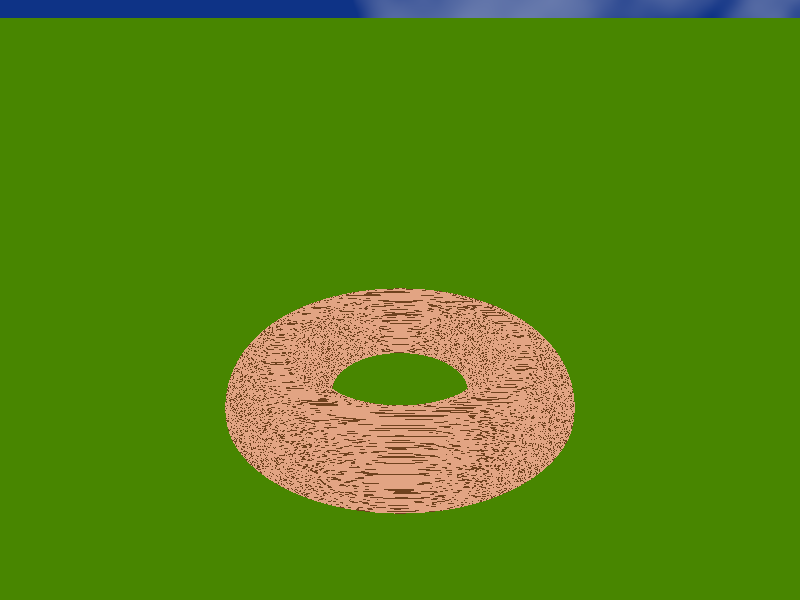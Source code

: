 
// POV-Ray 3.7 Arquivo de cena "aula1.pov"
// por Walber S. Mota, 14-Jan-2024
//-------------------------------------------

#version  3.7;  //seleção de versão
global_settings { assumed_gamma 1.8 }  //correção gama

#default{ finish{ ambient 0.1 diffuse 0.9 }} //valores padrão para iluminação indireta/direta

#include "colors.inc"                  // incluindo arquivos com cores e texturas predefinidas


#include "textures.inc"                  
// #include "stones.inc"
// #include "shapes.inc"
// #include "glass.inc"
// #include "metals.inc"
// #include "woods.inc"

// Fonte luminosa principal
light_source { <50.0, 7.0, -15.0> colour White }

camera {
    location <0.0,20.0,30.0>
    look_at  <0.0,1.0, -10.0>
}

// Céu -------------------------------------
plane{ <0,0,-40>,1 hollow
       texture{
         pigment{ bozo turbulence 0.92
           color_map{
                 [0.00 rgb<0.05,0.15,0.45>]
                 [0.50 rgb<0.05,0.15,0.45>]
                 [0.70 rgb<1,1,1>        ]
                 [0.85 rgb<0.2,0.2,0.2>  ]
                 [1.00 rgb<0.5,0.5,0.5>  ]
                       } //
           scale<0,0,1.5>*2.5
           translate<0,0,0>
           } // Fim do pigmento
         finish {ambient 1 diffuse 0}
        } // Fim da textura
       scale 5000}

// Terreno ----------------------------------
plane{ <0,1,0>, 0
       texture{
          pigment{ color rgb<0.22,0.45,0>}
          normal { bumps 0.75 scale 0.015 }
          finish { phong 0.1 }
       } // Fim da textura
     } // Fim do plano (terreno)



//Objeto toroidal
torus { 7.0, 3.0
   // Textura da camada inferior. Usa um bozo "esticado" para grãos finos e porosos
   texture {
      pigment {
         bozo
         color_map {
            [0.0 0.4 color BakersChoc  color BakersChoc ]
            [0.4 1.01 color Tan color Tan]
         }
         scale <4, 0.05, 0.05>
      }
   }

}
